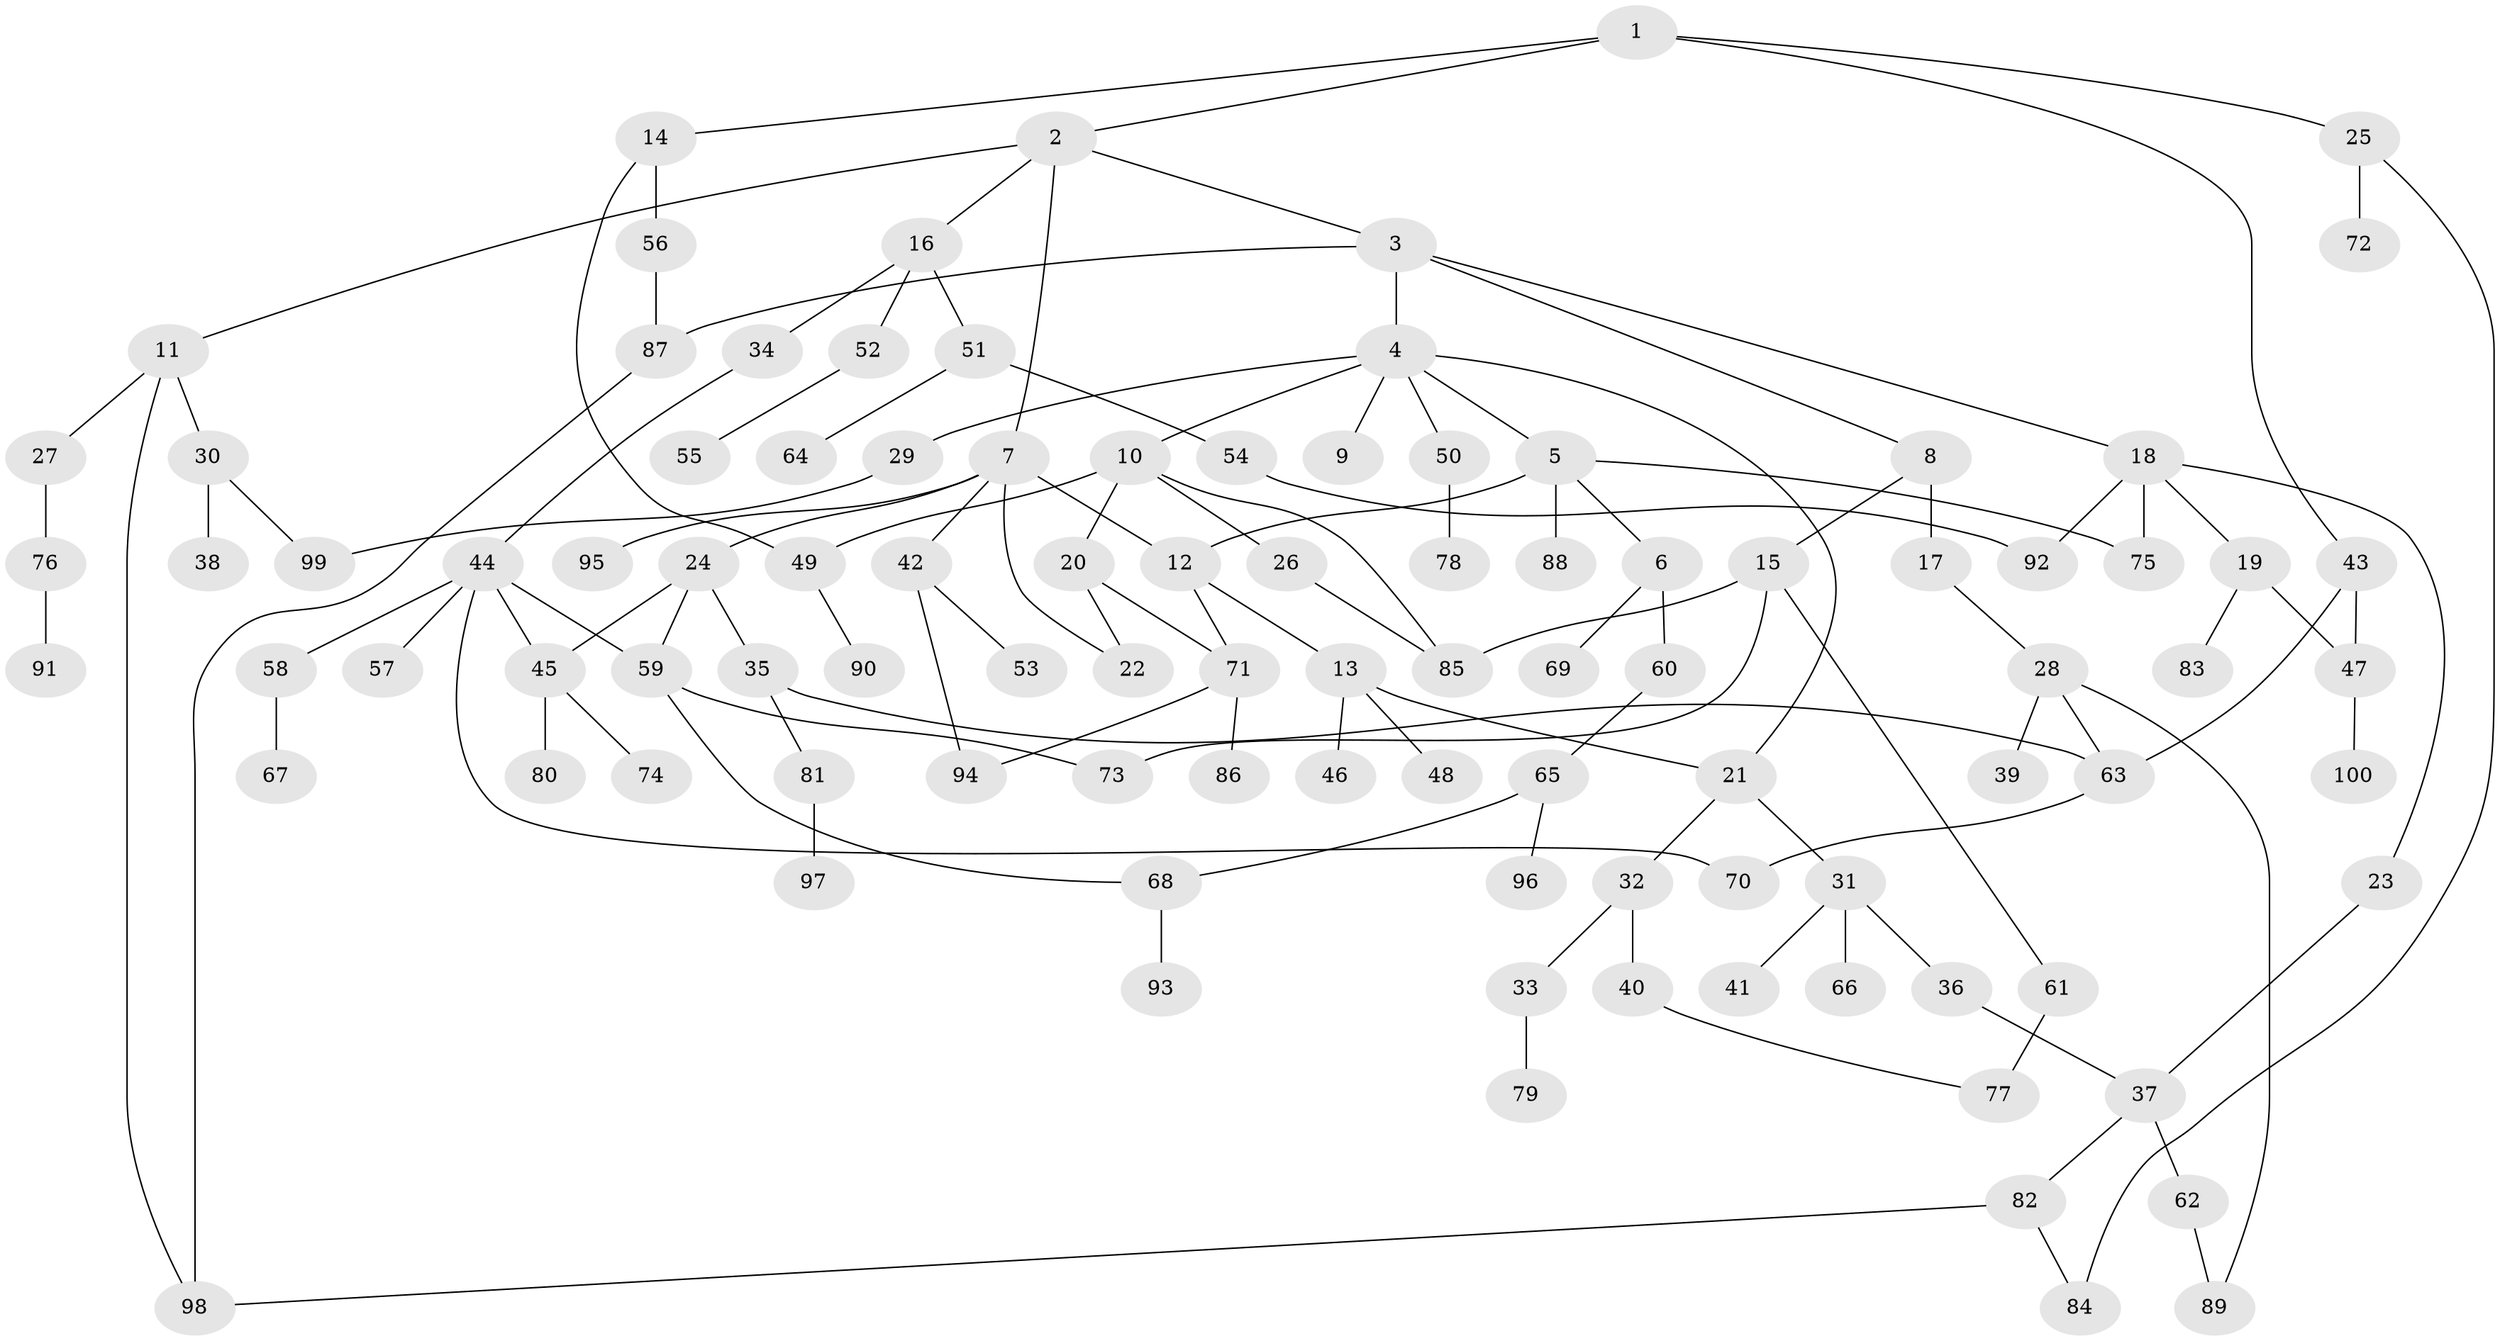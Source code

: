 // Generated by graph-tools (version 1.1) at 2025/11/02/21/25 10:11:06]
// undirected, 100 vertices, 125 edges
graph export_dot {
graph [start="1"]
  node [color=gray90,style=filled];
  1;
  2;
  3;
  4;
  5;
  6;
  7;
  8;
  9;
  10;
  11;
  12;
  13;
  14;
  15;
  16;
  17;
  18;
  19;
  20;
  21;
  22;
  23;
  24;
  25;
  26;
  27;
  28;
  29;
  30;
  31;
  32;
  33;
  34;
  35;
  36;
  37;
  38;
  39;
  40;
  41;
  42;
  43;
  44;
  45;
  46;
  47;
  48;
  49;
  50;
  51;
  52;
  53;
  54;
  55;
  56;
  57;
  58;
  59;
  60;
  61;
  62;
  63;
  64;
  65;
  66;
  67;
  68;
  69;
  70;
  71;
  72;
  73;
  74;
  75;
  76;
  77;
  78;
  79;
  80;
  81;
  82;
  83;
  84;
  85;
  86;
  87;
  88;
  89;
  90;
  91;
  92;
  93;
  94;
  95;
  96;
  97;
  98;
  99;
  100;
  1 -- 2;
  1 -- 14;
  1 -- 25;
  1 -- 43;
  2 -- 3;
  2 -- 7;
  2 -- 11;
  2 -- 16;
  3 -- 4;
  3 -- 8;
  3 -- 18;
  3 -- 87;
  4 -- 5;
  4 -- 9;
  4 -- 10;
  4 -- 21;
  4 -- 29;
  4 -- 50;
  5 -- 6;
  5 -- 75;
  5 -- 88;
  5 -- 12;
  6 -- 60;
  6 -- 69;
  7 -- 12;
  7 -- 24;
  7 -- 42;
  7 -- 95;
  7 -- 22;
  8 -- 15;
  8 -- 17;
  10 -- 20;
  10 -- 26;
  10 -- 49;
  10 -- 85;
  11 -- 27;
  11 -- 30;
  11 -- 98;
  12 -- 13;
  12 -- 71;
  13 -- 46;
  13 -- 48;
  13 -- 21;
  14 -- 56;
  14 -- 49;
  15 -- 61;
  15 -- 73;
  15 -- 85;
  16 -- 34;
  16 -- 51;
  16 -- 52;
  17 -- 28;
  18 -- 19;
  18 -- 23;
  18 -- 75;
  18 -- 92;
  19 -- 47;
  19 -- 83;
  20 -- 22;
  20 -- 71;
  21 -- 31;
  21 -- 32;
  23 -- 37;
  24 -- 35;
  24 -- 45;
  24 -- 59;
  25 -- 72;
  25 -- 84;
  26 -- 85;
  27 -- 76;
  28 -- 39;
  28 -- 63;
  28 -- 89;
  29 -- 99;
  30 -- 38;
  30 -- 99;
  31 -- 36;
  31 -- 41;
  31 -- 66;
  32 -- 33;
  32 -- 40;
  33 -- 79;
  34 -- 44;
  35 -- 81;
  35 -- 63;
  36 -- 37;
  37 -- 62;
  37 -- 82;
  40 -- 77;
  42 -- 53;
  42 -- 94;
  43 -- 63;
  43 -- 47;
  44 -- 57;
  44 -- 58;
  44 -- 70;
  44 -- 59;
  44 -- 45;
  45 -- 74;
  45 -- 80;
  47 -- 100;
  49 -- 90;
  50 -- 78;
  51 -- 54;
  51 -- 64;
  52 -- 55;
  54 -- 92;
  56 -- 87;
  58 -- 67;
  59 -- 73;
  59 -- 68;
  60 -- 65;
  61 -- 77;
  62 -- 89;
  63 -- 70;
  65 -- 68;
  65 -- 96;
  68 -- 93;
  71 -- 86;
  71 -- 94;
  76 -- 91;
  81 -- 97;
  82 -- 98;
  82 -- 84;
  87 -- 98;
}
